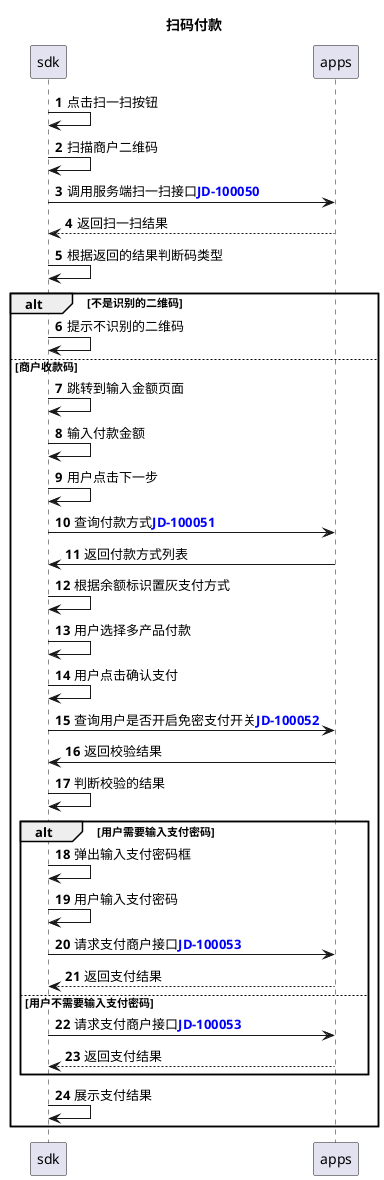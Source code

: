 @startuml
title:扫码付款
autonumber
sdk->sdk:点击扫一扫按钮
sdk->sdk:扫描商户二维码
sdk->apps:调用服务端扫一扫接口<font color=blue><b>JD-100050</font>
apps-->sdk:返回扫一扫结果
sdk->sdk:根据返回的结果判断码类型
alt 不是识别的二维码
sdk->sdk:提示不识别的二维码
else 商户收款码
sdk->sdk:跳转到输入金额页面
sdk->sdk:输入付款金额
sdk->sdk:用户点击下一步
sdk->apps:查询付款方式<font color=blue><b>JD-100051</font>
apps->sdk:返回付款方式列表
sdk->sdk:根据余额标识置灰支付方式
sdk->sdk:用户选择多产品付款
sdk->sdk:用户点击确认支付
sdk->apps:查询用户是否开启免密支付开关<font color=blue><b>JD-100052</font>
apps->sdk:返回校验结果
sdk->sdk:判断校验的结果
alt 用户需要输入支付密码
sdk->sdk:弹出输入支付密码框
sdk->sdk:用户输入支付密码
sdk->apps:请求支付商户接口<font color=blue><b>JD-100053</font>
apps-->sdk:返回支付结果
else 用户不需要输入支付密码
sdk->apps:请求支付商户接口<font color=blue><b>JD-100053</font>
apps-->sdk:返回支付结果
end
sdk->sdk:展示支付结果
end
@enduml